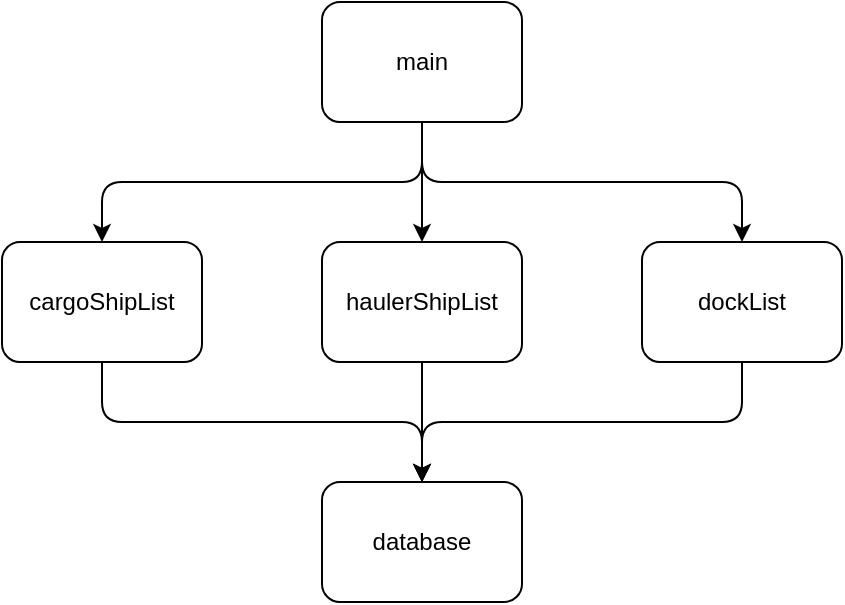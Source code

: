 <mxfile>
    <diagram id="V8xtVKxDCG7no3lHw7A0" name="Page-1">
        <mxGraphModel dx="1710" dy="787" grid="1" gridSize="10" guides="1" tooltips="1" connect="1" arrows="1" fold="1" page="1" pageScale="1" pageWidth="850" pageHeight="1100" math="0" shadow="0">
            <root>
                <mxCell id="0"/>
                <mxCell id="1" parent="0"/>
                <mxCell id="9" style="edgeStyle=none;html=1;exitX=0.5;exitY=1;exitDx=0;exitDy=0;entryX=0.5;entryY=0;entryDx=0;entryDy=0;" edge="1" parent="1" source="2" target="3">
                    <mxGeometry relative="1" as="geometry"/>
                </mxCell>
                <mxCell id="13" style="edgeStyle=none;html=1;entryX=0.5;entryY=0;entryDx=0;entryDy=0;" edge="1" parent="1" source="2" target="4">
                    <mxGeometry relative="1" as="geometry">
                        <Array as="points">
                            <mxPoint x="420" y="300"/>
                            <mxPoint x="580" y="300"/>
                        </Array>
                    </mxGeometry>
                </mxCell>
                <mxCell id="14" style="edgeStyle=none;html=1;exitX=0.5;exitY=1;exitDx=0;exitDy=0;entryX=0.5;entryY=0;entryDx=0;entryDy=0;" edge="1" parent="1" source="2" target="5">
                    <mxGeometry relative="1" as="geometry">
                        <Array as="points">
                            <mxPoint x="420" y="300"/>
                            <mxPoint x="260" y="300"/>
                        </Array>
                    </mxGeometry>
                </mxCell>
                <mxCell id="2" value="main" style="rounded=1;whiteSpace=wrap;html=1;" vertex="1" parent="1">
                    <mxGeometry x="370" y="210" width="100" height="60" as="geometry"/>
                </mxCell>
                <mxCell id="10" style="edgeStyle=none;html=1;exitX=0.5;exitY=1;exitDx=0;exitDy=0;entryX=0.5;entryY=0;entryDx=0;entryDy=0;" edge="1" parent="1" source="3" target="6">
                    <mxGeometry relative="1" as="geometry"/>
                </mxCell>
                <mxCell id="3" value="haulerShipList" style="rounded=1;whiteSpace=wrap;html=1;" vertex="1" parent="1">
                    <mxGeometry x="370" y="330" width="100" height="60" as="geometry"/>
                </mxCell>
                <mxCell id="11" style="edgeStyle=none;html=1;exitX=0.5;exitY=1;exitDx=0;exitDy=0;" edge="1" parent="1" source="4">
                    <mxGeometry relative="1" as="geometry">
                        <mxPoint x="420" y="450" as="targetPoint"/>
                        <Array as="points">
                            <mxPoint x="580" y="420"/>
                            <mxPoint x="420" y="420"/>
                        </Array>
                    </mxGeometry>
                </mxCell>
                <mxCell id="4" value="dockList" style="rounded=1;whiteSpace=wrap;html=1;" vertex="1" parent="1">
                    <mxGeometry x="530" y="330" width="100" height="60" as="geometry"/>
                </mxCell>
                <mxCell id="12" style="edgeStyle=none;html=1;entryX=0.5;entryY=0;entryDx=0;entryDy=0;" edge="1" parent="1" source="5" target="6">
                    <mxGeometry relative="1" as="geometry">
                        <Array as="points">
                            <mxPoint x="260" y="420"/>
                            <mxPoint x="420" y="420"/>
                        </Array>
                    </mxGeometry>
                </mxCell>
                <mxCell id="5" value="cargoShipList" style="rounded=1;whiteSpace=wrap;html=1;" vertex="1" parent="1">
                    <mxGeometry x="210" y="330" width="100" height="60" as="geometry"/>
                </mxCell>
                <mxCell id="6" value="database" style="rounded=1;whiteSpace=wrap;html=1;" vertex="1" parent="1">
                    <mxGeometry x="370" y="450" width="100" height="60" as="geometry"/>
                </mxCell>
            </root>
        </mxGraphModel>
    </diagram>
</mxfile>